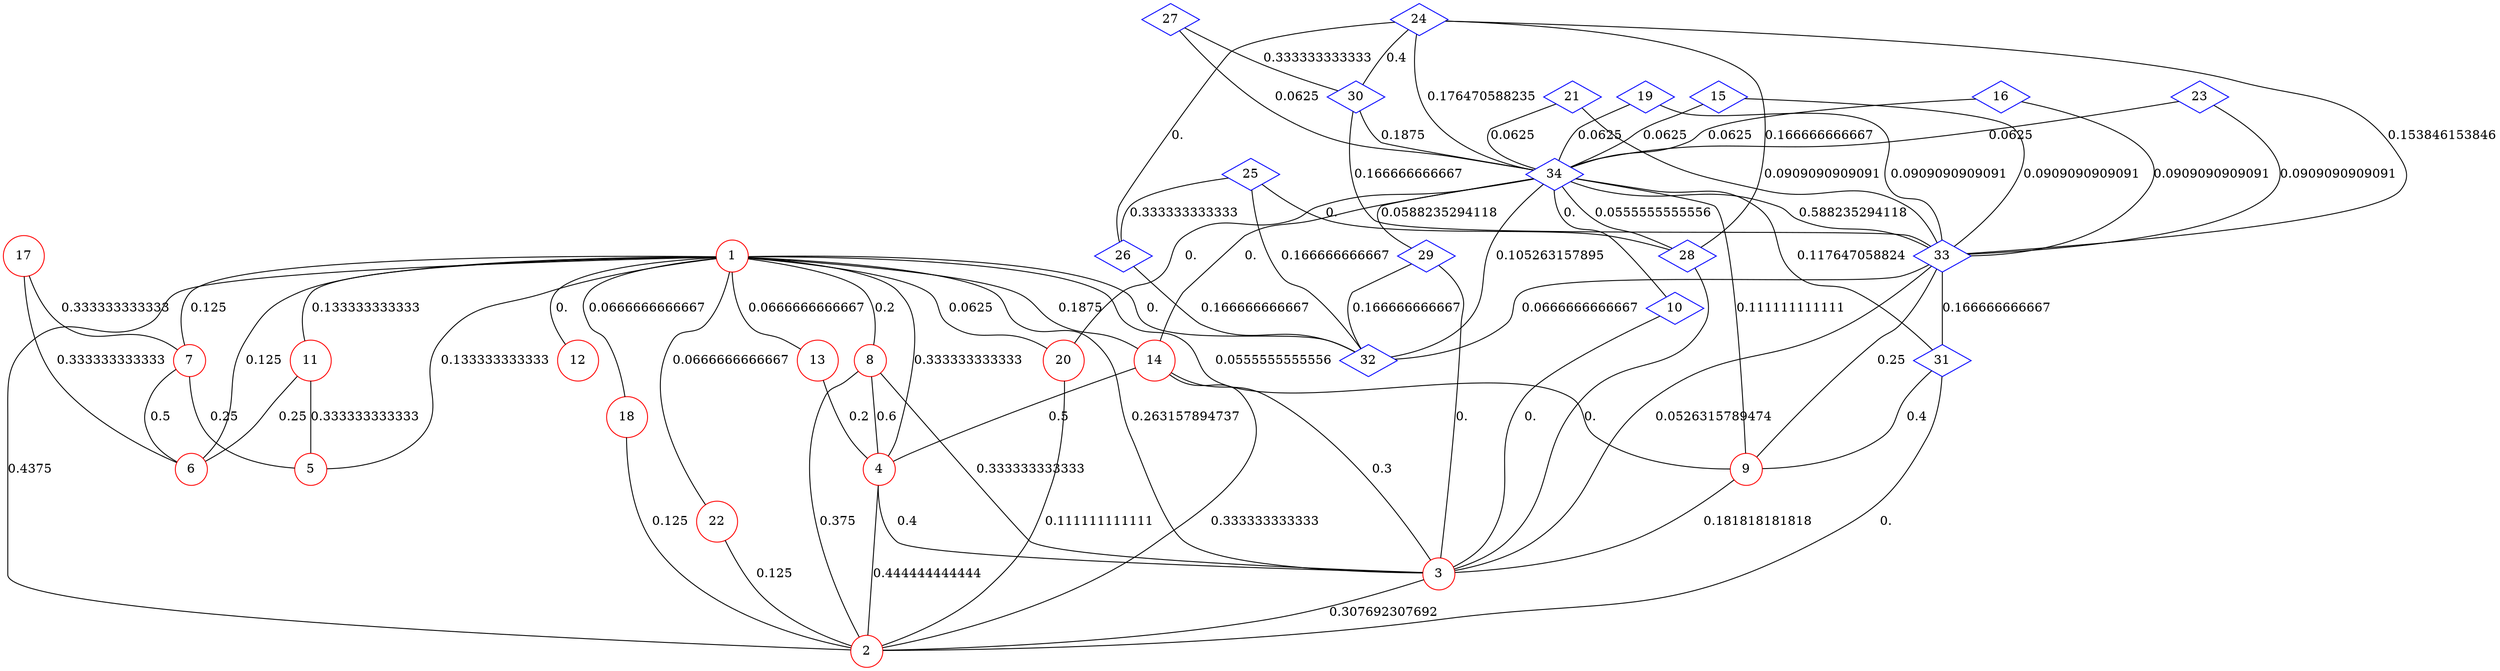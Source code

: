 graph G {
  2 [shape=circle, color="#FF0000", label="2", ];
  3 [shape=circle, color="#FF0000", label="3", ];
  4 [shape=circle, color="#FF0000", label="4", ];
  5 [shape=circle, color="#FF0000", label="5", ];
  6 [shape=circle, color="#FF0000", label="6", ];
  7 [shape=circle, color="#FF0000", label="7", ];
  8 [shape=circle, color="#FF0000", label="8", ];
  9 [shape=circle, color="#FF0000", label="9", ];
  11 [shape=circle, color="#FF0000", label="11", ];
  12 [shape=circle, color="#FF0000", label="12", ];
  13 [shape=circle, color="#FF0000", label="13", ];
  14 [shape=circle, color="#FF0000", label="14", ];
  18 [shape=circle, color="#FF0000", label="18", ];
  20 [shape=circle, color="#FF0000", label="20", ];
  22 [shape=circle, color="#FF0000", label="22", ];
  32 [shape=diamond, color="#0000FF", label="32", ];
  1 [shape=circle, color="#FF0000", label="1", ];
  31 [shape=diamond, color="#0000FF", label="31", ];
  10 [shape=diamond, color="#0000FF", label="10", ];
  28 [shape=diamond, color="#0000FF", label="28", ];
  29 [shape=diamond, color="#0000FF", label="29", ];
  33 [shape=diamond, color="#0000FF", label="33", ];
  17 [shape=circle, color="#FF0000", label="17", ];
  34 [shape=diamond, color="#0000FF", label="34", ];
  15 [shape=diamond, color="#0000FF", label="15", ];
  16 [shape=diamond, color="#0000FF", label="16", ];
  19 [shape=diamond, color="#0000FF", label="19", ];
  21 [shape=diamond, color="#0000FF", label="21", ];
  23 [shape=diamond, color="#0000FF", label="23", ];
  26 [shape=diamond, color="#0000FF", label="26", ];
  30 [shape=diamond, color="#0000FF", label="30", ];
  24 [shape=diamond, color="#0000FF", label="24", ];
  25 [shape=diamond, color="#0000FF", label="25", ];
  27 [shape=diamond, color="#0000FF", label="27", ];
  
  
  3 -- 2 [label="0.307692307692", ];
  4 -- 2 [label="0.444444444444", ];
  4 -- 3 [label="0.4", ];
  7 -- 5 [label="0.25", ];
  7 -- 6 [label="0.5", ];
  8 -- 2 [label="0.375", ];
  8 -- 3 [label="0.333333333333", ];
  8 -- 4 [label="0.6", ];
  9 -- 3 [label="0.181818181818", ];
  11 -- 5 [label="0.333333333333", ];
  11 -- 6 [label="0.25", ];
  13 -- 4 [label="0.2", ];
  14 -- 2 [label="0.333333333333", ];
  14 -- 3 [label="0.3", ];
  14 -- 4 [label="0.5", ];
  18 -- 2 [label="0.125", ];
  20 -- 2 [label="0.111111111111", ];
  22 -- 2 [label="0.125", ];
  1 -- 2 [label="0.4375", ];
  1 -- 3 [label="0.263157894737", ];
  1 -- 4 [label="0.333333333333", ];
  1 -- 5 [label="0.133333333333", ];
  1 -- 6 [label="0.125", ];
  1 -- 7 [label="0.125", ];
  1 -- 8 [label="0.2", ];
  1 -- 9 [label="0.0555555555556", ];
  1 -- 11 [label="0.133333333333", ];
  1 -- 12 [label="0.", ];
  1 -- 13 [label="0.0666666666667", ];
  1 -- 14 [label="0.1875", ];
  1 -- 18 [label="0.0666666666667", ];
  1 -- 20 [label="0.0625", ];
  1 -- 22 [label="0.0666666666667", ];
  1 -- 32 [label="0.", ];
  31 -- 2 [label="0.", ];
  31 -- 9 [label="0.4", ];
  10 -- 3 [label="0.", ];
  28 -- 3 [label="0.", ];
  29 -- 3 [label="0.", ];
  29 -- 32 [label="0.166666666667", ];
  33 -- 3 [label="0.0526315789474", ];
  33 -- 9 [label="0.25", ];
  33 -- 32 [label="0.0666666666667", ];
  33 -- 31 [label="0.166666666667", ];
  17 -- 6 [label="0.333333333333", ];
  17 -- 7 [label="0.333333333333", ];
  34 -- 9 [label="0.111111111111", ];
  34 -- 14 [label="0.", ];
  34 -- 20 [label="0.", ];
  34 -- 32 [label="0.105263157895", ];
  34 -- 31 [label="0.117647058824", ];
  34 -- 10 [label="0.", ];
  34 -- 28 [label="0.0555555555556", ];
  34 -- 29 [label="0.0588235294118", ];
  34 -- 33 [label="0.588235294118", ];
  15 -- 33 [label="0.0909090909091", ];
  15 -- 34 [label="0.0625", ];
  16 -- 33 [label="0.0909090909091", ];
  16 -- 34 [label="0.0625", ];
  19 -- 33 [label="0.0909090909091", ];
  19 -- 34 [label="0.0625", ];
  21 -- 33 [label="0.0909090909091", ];
  21 -- 34 [label="0.0625", ];
  23 -- 33 [label="0.0909090909091", ];
  23 -- 34 [label="0.0625", ];
  26 -- 32 [label="0.166666666667", ];
  30 -- 33 [label="0.166666666667", ];
  30 -- 34 [label="0.1875", ];
  24 -- 28 [label="0.166666666667", ];
  24 -- 33 [label="0.153846153846", ];
  24 -- 34 [label="0.176470588235", ];
  24 -- 26 [label="0.", ];
  24 -- 30 [label="0.4", ];
  25 -- 32 [label="0.166666666667", ];
  25 -- 28 [label="0.", ];
  25 -- 26 [label="0.333333333333", ];
  27 -- 34 [label="0.0625", ];
  27 -- 30 [label="0.333333333333", ];
  
  }
